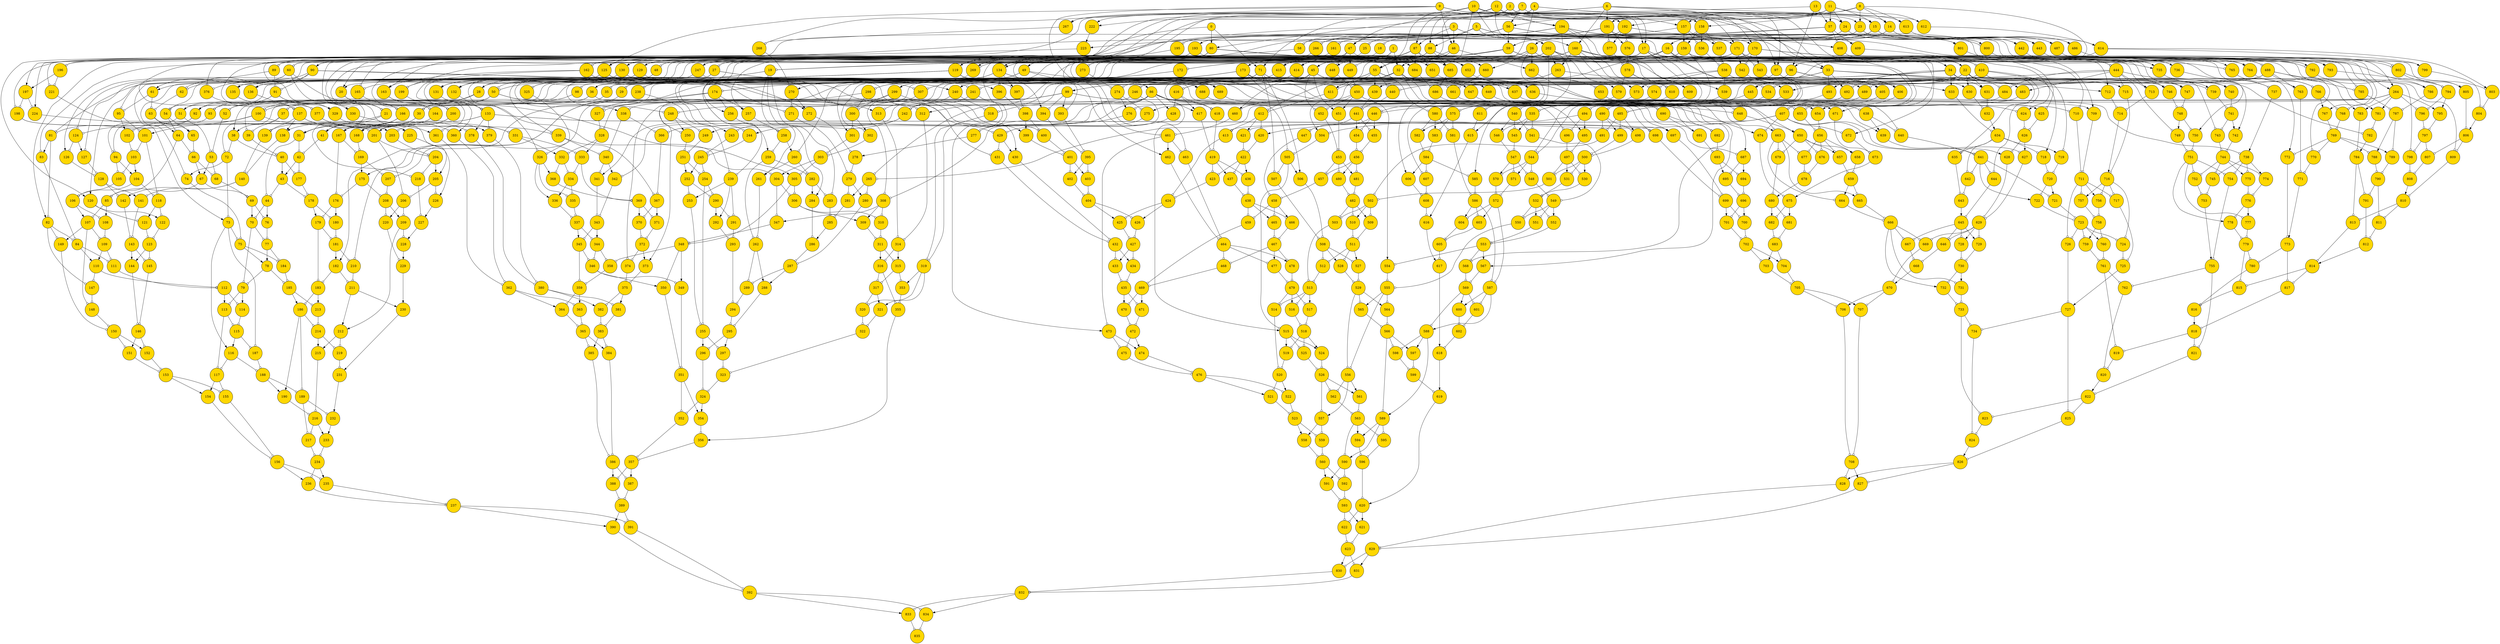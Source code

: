 digraph 0{
	0,1,2,3,4,5,6,7,8,9,10,11,12,13,14,15,16,17,18,19,20,21,22,23,24,25,26,27,28,29,30,31,32,33,34,35,36,37,38,39,40,41,42,43,44,45,46,47,48,49,50,51,52,53,54,55,56,57,58,59,60,61,62,63,64,65,66,67,68,69,70,71,72,73,74,75,76,77,78,79,80,81,82,83,84,85,86,87,88,89,90,91,92,93,94,95,96,97,98,99,100,101,102,103,104,105,106,107,108,109,110,111,112,113,114,115,116,117,118,119,120,121,122,123,124,125,126,127,128,129,130,131,132,133,134,135,136,137,138,139,140,141,142,143,144,145,146,147,148,149,150,151,152,153,154,155,156,157,158,159,160,161,162,163,164,165,166,167,168,169,170,171,172,173,174,175,176,177,178,179,180,181,182,183,184,185,186,187,188,189,190,191,192,193,194,195,196,197,198,199,200,201,202,203,204,205,206,207,208,209,210,211,212,213,214,215,216,217,218,219,220,221,222,223,224,225,226,227,228,229,230,231,232,233,234,235,236,237,238,239,240,241,242,243,244,245,246,247,248,249,250,251,252,253,254,255,256,257,258,259,260,261,262,263,264,265,266,267,268,269,270,271,272,273,274,275,276,277,278,279,280,281,282,283,284,285,286,287,288,289,290,291,292,293,294,295,296,297,298,299,300,301,302,303,304,305,306,307,308,309,310,311,312,313,314,315,316,317,318,319,320,321,322,323,324,325,326,327,328,329,330,331,332,333,334,335,336,337,338,339,340,341,342,343,344,345,346,347,348,349,350,351,352,353,354,355,356,357,358,359,360,361,362,363,364,365,366,367,368,369,370,371,372,373,374,375,376,377,378,379,380,381,382,383,384,385,386,387,388,389,390,391,392,393,394,395,396,397,398,399,400,401,402,403,404,405,406,407,408,409,410,411,412,413,414,415,416,417,418,419,420,421,422,423,424,425,426,427,428,429,430,431,432,433,434,435,436,437,438,439,440,441,442,443,444,445,446,447,448,449,450,451,452,453,454,455,456,457,458,459,460,461,462,463,464,465,466,467,468,469,470,471,472,473,474,475,476,477,478,479,480,481,482,483,484,485,486,487,488,489,490,491,492,493,494,495,496,497,498,499,500,501,502,503,504,505,506,507,508,509,510,511,512,513,514,515,516,517,518,519,520,521,522,523,524,525,526,527,528,529,530,531,532,533,534,535,536,537,538,539,540,541,542,543,544,545,546,547,548,549,550,551,552,553,554,555,556,557,558,559,560,561,562,563,564,565,566,567,568,569,570,571,572,573,574,575,576,577,578,579,580,581,582,583,584,585,586,587,588,589,590,591,592,593,594,595,596,597,598,599,600,601,602,603,604,605,606,607,608,609,610,611,612,613,614,615,616,617,618,619,620,621,622,623,624,625,626,627,628,629,630,631,632,633,634,635,636,637,638,639,640,641,642,643,644,645,646,647,648,649,650,651,652,653,654,655,656,657,658,659,660,661,662,663,664,665,666,667,668,669,670,671,672,673,674,675,676,677,678,679,680,681,682,683,684,685,686,687,688,689,690,691,692,693,694,695,696,697,698,699,700,701,702,703,704,705,706,707,708,709,710,711,712,713,714,715,716,717,718,719,720,721,722,723,724,725,726,727,728,729,730,731,732,733,734,735,736,737,738,739,740,741,742,743,744,745,746,747,748,749,750,751,752,753,754,755,756,757,758,759,760,761,762,763,764,765,766,767,768,769,770,771,772,773,774,775,776,777,778,779,780,781,782,783,784,785,786,787,788,789,790,791,792,793,794,795,796,797,798,799,800,801,802,803,804,805,806,807,808,809,810,811,812,813,814,815,816,817,818,819,820,821,822,823,824,825,826,827,828,829,830,831,832,833,834,835[shape=circle,style=filled,fillcolor=gold,height="0.3"];
8->14[];
2->14[];
11->15[];
4->15[];
15->16[];
14->16[];
12->17[];
9->17[];
15->18[arrowhead=odot];
14->18[arrowhead=odot];
18->19[arrowhead=odot];
16->19[arrowhead=odot];
19->20[];
17->20[];
20->21[arrowhead=odot];
16->21[arrowhead=odot];
12->22[];
2->22[];
8->23[];
4->23[];
11->24[];
7->24[];
24->25[arrowhead=odot];
23->25[arrowhead=odot];
24->26[];
23->26[];
26->27[arrowhead=odot];
25->27[arrowhead=odot];
27->28[];
22->28[];
27->29[arrowhead=odot];
22->29[arrowhead=odot];
29->30[arrowhead=odot];
28->30[arrowhead=odot];
30->31[];
21->31[arrowhead=odot];
10->32[];
1->32[];
6->33[];
3->33[];
9->34[];
5->34[];
34->35[arrowhead=odot];
33->35[arrowhead=odot];
34->36[];
33->36[];
36->37[arrowhead=odot];
35->37[arrowhead=odot];
37->38[];
32->38[];
37->39[arrowhead=odot];
32->39[arrowhead=odot];
39->40[arrowhead=odot];
38->40[arrowhead=odot];
30->41[arrowhead=odot];
21->41[];
41->42[arrowhead=odot];
31->42[arrowhead=odot];
42->43[];
40->43[];
43->44[arrowhead=odot];
31->44[arrowhead=odot];
6->45[];
1->45[];
9->46[];
3->46[];
5->47[];
2->47[];
47->48[arrowhead=odot];
46->48[arrowhead=odot];
47->49[];
46->49[];
49->50[arrowhead=odot];
48->50[arrowhead=odot];
50->51[];
45->51[];
50->52[arrowhead=odot];
45->52[arrowhead=odot];
52->53[arrowhead=odot];
51->53[arrowhead=odot];
28->54[arrowhead=odot];
26->54[arrowhead=odot];
12->55[];
4->55[];
8->56[];
7->56[];
13->57[];
11->57[];
57->58[arrowhead=odot];
56->58[arrowhead=odot];
57->59[];
56->59[];
59->60[arrowhead=odot];
58->60[arrowhead=odot];
60->61[];
55->61[];
60->62[arrowhead=odot];
55->62[arrowhead=odot];
62->63[arrowhead=odot];
61->63[arrowhead=odot];
63->64[];
54->64[arrowhead=odot];
63->65[arrowhead=odot];
54->65[];
65->66[arrowhead=odot];
64->66[arrowhead=odot];
66->67[];
53->67[];
66->68[arrowhead=odot];
53->68[arrowhead=odot];
68->69[arrowhead=odot];
67->69[arrowhead=odot];
69->70[];
44->70[arrowhead=odot];
10->71[];
0->71[];
38->72[arrowhead=odot];
36->72[arrowhead=odot];
72->73[arrowhead=odot];
71->73[];
72->74[];
71->74[arrowhead=odot];
74->75[arrowhead=odot];
73->75[arrowhead=odot];
69->76[arrowhead=odot];
44->76[];
76->77[arrowhead=odot];
70->77[arrowhead=odot];
77->78[];
75->78[];
78->79[arrowhead=odot];
70->79[arrowhead=odot];
6->80[];
0->80[];
51->81[arrowhead=odot];
49->81[arrowhead=odot];
81->82[arrowhead=odot];
80->82[];
81->83[];
80->83[arrowhead=odot];
83->84[arrowhead=odot];
82->84[arrowhead=odot];
67->85[arrowhead=odot];
64->85[arrowhead=odot];
9->86[];
1->86[];
3->87[];
2->87[];
5->88[];
4->88[];
88->89[arrowhead=odot];
87->89[arrowhead=odot];
88->90[];
87->90[];
90->91[arrowhead=odot];
89->91[arrowhead=odot];
91->92[];
86->92[];
91->93[arrowhead=odot];
86->93[arrowhead=odot];
93->94[arrowhead=odot];
92->94[arrowhead=odot];
61->95[arrowhead=odot];
59->95[arrowhead=odot];
13->96[];
8->96[];
12->97[];
7->97[];
97->98[arrowhead=odot];
96->98[arrowhead=odot];
97->99[];
96->99[];
99->100[arrowhead=odot];
98->100[arrowhead=odot];
100->101[];
95->101[arrowhead=odot];
100->102[arrowhead=odot];
95->102[];
102->103[arrowhead=odot];
101->103[arrowhead=odot];
103->104[];
94->104[];
103->105[arrowhead=odot];
94->105[arrowhead=odot];
105->106[arrowhead=odot];
104->106[arrowhead=odot];
106->107[];
85->107[arrowhead=odot];
106->108[arrowhead=odot];
85->108[];
108->109[arrowhead=odot];
107->109[arrowhead=odot];
109->110[];
84->110[];
109->111[arrowhead=odot];
84->111[arrowhead=odot];
111->112[arrowhead=odot];
110->112[arrowhead=odot];
112->113[];
79->113[arrowhead=odot];
112->114[arrowhead=odot];
79->114[];
114->115[arrowhead=odot];
113->115[arrowhead=odot];
115->116[];
73->116[];
116->117[arrowhead=odot];
113->117[arrowhead=odot];
104->118[arrowhead=odot];
101->118[arrowhead=odot];
13->119[];
12->119[];
119->120[];
56->120[];
120->121[arrowhead=odot];
118->121[];
120->122[];
118->122[arrowhead=odot];
122->123[arrowhead=odot];
121->123[arrowhead=odot];
92->124[arrowhead=odot];
90->124[arrowhead=odot];
9->125[];
0->125[];
125->126[];
124->126[arrowhead=odot];
125->127[arrowhead=odot];
124->127[];
127->128[arrowhead=odot];
126->128[arrowhead=odot];
4->129[];
3->129[];
2->130[];
1->130[];
130->131[arrowhead=odot];
129->131[];
130->132[];
129->132[arrowhead=odot];
132->133[arrowhead=odot];
131->133[arrowhead=odot];
7->134[];
5->134[];
134->135[];
119->135[arrowhead=odot];
134->136[arrowhead=odot];
119->136[];
136->137[arrowhead=odot];
135->137[arrowhead=odot];
137->138[];
133->138[];
137->139[arrowhead=odot];
133->139[arrowhead=odot];
139->140[arrowhead=odot];
138->140[arrowhead=odot];
140->141[arrowhead=odot];
128->141[];
140->142[];
128->142[arrowhead=odot];
142->143[arrowhead=odot];
141->143[arrowhead=odot];
143->144[];
123->144[];
143->145[arrowhead=odot];
123->145[arrowhead=odot];
145->146[arrowhead=odot];
144->146[arrowhead=odot];
110->147[arrowhead=odot];
82->147[arrowhead=odot];
147->148[arrowhead=odot];
107->148[arrowhead=odot];
107->149[];
82->149[arrowhead=odot];
149->150[arrowhead=odot];
148->150[arrowhead=odot];
150->151[arrowhead=odot];
146->151[];
150->152[];
146->152[arrowhead=odot];
152->153[arrowhead=odot];
151->153[arrowhead=odot];
153->154[];
117->154[];
153->155[arrowhead=odot];
117->155[arrowhead=odot];
155->156[arrowhead=odot];
154->156[arrowhead=odot];
11->157[];
2->157[];
9->158[];
8->158[];
158->159[];
157->159[];
12->160[];
6->160[];
158->161[arrowhead=odot];
157->161[arrowhead=odot];
161->162[arrowhead=odot];
159->162[arrowhead=odot];
162->163[];
160->163[];
163->164[arrowhead=odot];
159->164[arrowhead=odot];
19->165[arrowhead=odot];
17->165[arrowhead=odot];
165->166[arrowhead=odot];
20->166[arrowhead=odot];
166->167[];
164->167[arrowhead=odot];
166->168[arrowhead=odot];
164->168[];
168->169[arrowhead=odot];
167->169[arrowhead=odot];
6->170[];
5->170[];
10->171[];
3->171[];
171->172[arrowhead=odot];
170->172[arrowhead=odot];
171->173[];
170->173[];
173->174[arrowhead=odot];
172->174[arrowhead=odot];
174->175[];
169->175[];
175->176[arrowhead=odot];
167->176[arrowhead=odot];
42->177[arrowhead=odot];
40->177[arrowhead=odot];
177->178[arrowhead=odot];
43->178[arrowhead=odot];
178->179[];
176->179[arrowhead=odot];
178->180[arrowhead=odot];
176->180[];
180->181[arrowhead=odot];
179->181[arrowhead=odot];
181->182[];
173->182[];
182->183[arrowhead=odot];
179->183[arrowhead=odot];
77->184[arrowhead=odot];
75->184[arrowhead=odot];
184->185[arrowhead=odot];
78->185[arrowhead=odot];
185->186[];
183->186[arrowhead=odot];
115->187[arrowhead=odot];
73->187[arrowhead=odot];
187->188[arrowhead=odot];
116->188[arrowhead=odot];
188->189[arrowhead=odot];
186->189[arrowhead=odot];
188->190[];
186->190[];
8->191[];
6->191[];
11->192[];
9->192[];
192->193[];
191->193[];
12->194[];
10->194[];
192->195[arrowhead=odot];
191->195[arrowhead=odot];
195->196[arrowhead=odot];
193->196[arrowhead=odot];
196->197[];
194->197[];
197->198[arrowhead=odot];
193->198[arrowhead=odot];
162->199[arrowhead=odot];
160->199[arrowhead=odot];
199->200[arrowhead=odot];
163->200[arrowhead=odot];
200->201[];
198->201[arrowhead=odot];
10->202[];
5->202[];
200->203[arrowhead=odot];
198->203[];
203->204[arrowhead=odot];
201->204[arrowhead=odot];
204->205[];
202->205[];
205->206[arrowhead=odot];
201->206[arrowhead=odot];
174->207[arrowhead=odot];
169->207[arrowhead=odot];
207->208[arrowhead=odot];
175->208[arrowhead=odot];
208->209[];
206->209[arrowhead=odot];
181->210[arrowhead=odot];
173->210[arrowhead=odot];
210->211[arrowhead=odot];
182->211[arrowhead=odot];
211->212[];
209->212[];
185->213[arrowhead=odot];
183->213[];
213->214[arrowhead=odot];
186->214[arrowhead=odot];
214->215[];
212->215[];
215->216[arrowhead=odot];
190->216[arrowhead=odot];
216->217[arrowhead=odot];
189->217[arrowhead=odot];
204->218[arrowhead=odot];
202->218[arrowhead=odot];
214->219[arrowhead=odot];
212->219[arrowhead=odot];
208->220[arrowhead=odot];
206->220[];
196->221[arrowhead=odot];
194->221[arrowhead=odot];
11->222[];
10->222[];
222->223[];
191->223[];
223->224[];
197->224[arrowhead=odot];
224->225[];
221->225[arrowhead=odot];
225->226[];
205->226[arrowhead=odot];
226->227[];
218->227[arrowhead=odot];
227->228[];
209->228[arrowhead=odot];
228->229[];
220->229[arrowhead=odot];
229->230[];
211->230[];
230->231[];
219->231[arrowhead=odot];
231->232[];
189->232[arrowhead=odot];
232->233[];
216->233[];
233->234[arrowhead=odot];
217->234[arrowhead=odot];
234->235[];
156->235[arrowhead=odot];
234->236[arrowhead=odot];
156->236[];
236->237[arrowhead=odot];
235->237[arrowhead=odot];
173->238[arrowhead=odot];
17->238[arrowhead=odot];
238->239[arrowhead=odot];
172->239[arrowhead=odot];
33->240[];
27->240[];
33->241[arrowhead=odot];
27->241[arrowhead=odot];
241->242[arrowhead=odot];
240->242[arrowhead=odot];
242->243[arrowhead=odot];
16->243[];
242->244[];
16->244[arrowhead=odot];
244->245[arrowhead=odot];
243->245[arrowhead=odot];
34->246[arrowhead=odot];
22->246[arrowhead=odot];
47->247[];
17->247[];
247->248[arrowhead=odot];
246->248[arrowhead=odot];
248->249[arrowhead=odot];
32->249[];
248->250[];
32->250[arrowhead=odot];
250->251[arrowhead=odot];
249->251[arrowhead=odot];
251->252[];
245->252[];
252->253[arrowhead=odot];
239->253[];
251->254[arrowhead=odot];
245->254[arrowhead=odot];
254->255[arrowhead=odot];
253->255[arrowhead=odot];
174->256[arrowhead=odot];
17->256[];
174->257[];
17->257[arrowhead=odot];
257->258[arrowhead=odot];
256->258[arrowhead=odot];
258->259[arrowhead=odot];
159->259[];
258->260[];
159->260[arrowhead=odot];
260->261[arrowhead=odot];
19->261[];
261->262[arrowhead=odot];
259->262[arrowhead=odot];
202->263[];
160->263[];
194->264[];
191->264[];
264->265[arrowhead=odot];
263->265[arrowhead=odot];
194->266[arrowhead=odot];
191->266[arrowhead=odot];
12->267[arrowhead=odot];
10->267[];
267->268[arrowhead=odot];
9->268[arrowhead=odot];
266->269[arrowhead=odot];
11->269[];
269->270[];
268->270[arrowhead=odot];
270->271[arrowhead=odot];
162->271[arrowhead=odot];
270->272[];
162->272[];
202->273[arrowhead=odot];
160->273[arrowhead=odot];
273->274[arrowhead=odot];
263->274[arrowhead=odot];
274->275[arrowhead=odot];
264->275[];
274->276[];
264->276[arrowhead=odot];
276->277[arrowhead=odot];
275->277[arrowhead=odot];
277->278[];
272->278[arrowhead=odot];
278->279[arrowhead=odot];
271->279[arrowhead=odot];
279->280[];
265->280[arrowhead=odot];
279->281[arrowhead=odot];
265->281[];
260->282[arrowhead=odot];
259->282[arrowhead=odot];
282->283[arrowhead=odot];
19->283[arrowhead=odot];
282->284[];
19->284[];
283->285[arrowhead=odot];
281->285[arrowhead=odot];
285->286[];
284->286[arrowhead=odot];
286->287[arrowhead=odot];
280->287[arrowhead=odot];
287->288[];
262->288[];
287->289[arrowhead=odot];
262->289[arrowhead=odot];
254->290[arrowhead=odot];
252->290[arrowhead=odot];
290->291[arrowhead=odot];
239->291[arrowhead=odot];
290->292[];
239->292[];
292->293[arrowhead=odot];
291->293[arrowhead=odot];
293->294[arrowhead=odot];
289->294[arrowhead=odot];
294->295[arrowhead=odot];
288->295[arrowhead=odot];
295->296[arrowhead=odot];
255->296[];
295->297[];
255->297[arrowhead=odot];
55->298[arrowhead=odot];
45->298[arrowhead=odot];
55->299[];
45->299[];
299->300[arrowhead=odot];
298->300[arrowhead=odot];
300->301[arrowhead=odot];
71->301[];
300->302[];
71->302[arrowhead=odot];
302->303[arrowhead=odot];
301->303[arrowhead=odot];
303->304[];
60->304[arrowhead=odot];
303->305[arrowhead=odot];
60->305[];
305->306[arrowhead=odot];
304->306[arrowhead=odot];
247->307[arrowhead=odot];
32->307[arrowhead=odot];
307->308[arrowhead=odot];
246->308[arrowhead=odot];
308->309[];
306->309[];
308->310[arrowhead=odot];
306->310[arrowhead=odot];
310->311[arrowhead=odot];
309->311[arrowhead=odot];
50->312[arrowhead=odot];
26->312[];
50->313[];
26->313[arrowhead=odot];
313->314[arrowhead=odot];
312->314[arrowhead=odot];
314->315[];
311->315[arrowhead=odot];
314->316[arrowhead=odot];
311->316[];
316->317[arrowhead=odot];
315->317[arrowhead=odot];
240->318[arrowhead=odot];
16->318[arrowhead=odot];
318->319[arrowhead=odot];
241->319[arrowhead=odot];
319->320[arrowhead=odot];
317->320[arrowhead=odot];
319->321[];
317->321[];
321->322[arrowhead=odot];
320->322[arrowhead=odot];
322->323[arrowhead=odot];
297->323[arrowhead=odot];
323->324[arrowhead=odot];
296->324[arrowhead=odot];
49->325[arrowhead=odot];
26->325[arrowhead=odot];
325->326[arrowhead=odot];
48->326[arrowhead=odot];
299->327[arrowhead=odot];
71->327[arrowhead=odot];
327->328[arrowhead=odot];
298->328[arrowhead=odot];
91->329[arrowhead=odot];
80->329[];
91->330[];
80->330[arrowhead=odot];
330->331[arrowhead=odot];
329->331[arrowhead=odot];
331->332[];
328->332[arrowhead=odot];
331->333[arrowhead=odot];
328->333[];
333->334[arrowhead=odot];
332->334[arrowhead=odot];
334->335[arrowhead=odot];
326->335[arrowhead=odot];
334->336[];
326->336[];
336->337[arrowhead=odot];
335->337[arrowhead=odot];
99->338[arrowhead=odot];
59->338[];
100->339[arrowhead=odot];
59->339[arrowhead=odot];
339->340[arrowhead=odot];
338->340[arrowhead=odot];
340->341[arrowhead=odot];
86->341[];
340->342[];
86->342[arrowhead=odot];
342->343[arrowhead=odot];
341->343[arrowhead=odot];
343->344[];
337->344[arrowhead=odot];
343->345[arrowhead=odot];
337->345[];
345->346[arrowhead=odot];
344->346[arrowhead=odot];
308->347[];
304->347[arrowhead=odot];
347->348[arrowhead=odot];
305->348[arrowhead=odot];
348->349[];
346->349[arrowhead=odot];
348->350[arrowhead=odot];
346->350[];
350->351[arrowhead=odot];
349->351[arrowhead=odot];
351->352[arrowhead=odot];
324->352[arrowhead=odot];
319->353[];
315->353[arrowhead=odot];
351->354[];
324->354[];
353->355[arrowhead=odot];
316->355[arrowhead=odot];
355->356[];
354->356[arrowhead=odot];
356->357[arrowhead=odot];
352->357[arrowhead=odot];
348->358[arrowhead=odot];
344->358[arrowhead=odot];
358->359[arrowhead=odot];
345->359[arrowhead=odot];
137->360[arrowhead=odot];
125->360[];
137->361[];
125->361[arrowhead=odot];
361->362[arrowhead=odot];
360->362[arrowhead=odot];
362->363[arrowhead=odot];
359->363[];
362->364[];
359->364[arrowhead=odot];
364->365[arrowhead=odot];
363->365[arrowhead=odot];
338->366[arrowhead=odot];
86->366[arrowhead=odot];
366->367[arrowhead=odot];
339->367[arrowhead=odot];
332->368[arrowhead=odot];
326->368[];
368->369[arrowhead=odot];
333->369[arrowhead=odot];
369->370[];
367->370[arrowhead=odot];
369->371[arrowhead=odot];
367->371[];
371->372[arrowhead=odot];
370->372[arrowhead=odot];
372->373[];
99->373[];
372->374[arrowhead=odot];
99->374[arrowhead=odot];
374->375[arrowhead=odot];
373->375[arrowhead=odot];
90->376[arrowhead=odot];
80->376[arrowhead=odot];
376->377[arrowhead=odot];
89->377[arrowhead=odot];
377->378[arrowhead=odot];
133->378[];
377->379[];
133->379[arrowhead=odot];
379->380[arrowhead=odot];
378->380[arrowhead=odot];
380->381[arrowhead=odot];
375->381[];
380->382[];
375->382[arrowhead=odot];
382->383[arrowhead=odot];
381->383[arrowhead=odot];
383->384[arrowhead=odot];
365->384[];
383->385[];
365->385[arrowhead=odot];
385->386[arrowhead=odot];
384->386[arrowhead=odot];
386->387[arrowhead=odot];
357->387[];
386->388[];
357->388[arrowhead=odot];
388->389[arrowhead=odot];
387->389[arrowhead=odot];
389->390[];
237->390[];
389->391[arrowhead=odot];
237->391[arrowhead=odot];
391->392[arrowhead=odot];
390->392[arrowhead=odot];
119->393[arrowhead=odot];
99->393[];
119->394[];
99->394[arrowhead=odot];
394->395[arrowhead=odot];
393->395[arrowhead=odot];
134->396[arrowhead=odot];
129->396[];
134->397[];
129->397[arrowhead=odot];
397->398[arrowhead=odot];
396->398[arrowhead=odot];
398->399[];
130->399[];
398->400[arrowhead=odot];
130->400[arrowhead=odot];
400->401[arrowhead=odot];
399->401[arrowhead=odot];
401->402[arrowhead=odot];
395->402[];
401->403[];
395->403[arrowhead=odot];
403->404[arrowhead=odot];
402->404[arrowhead=odot];
97->405[];
96->405[arrowhead=odot];
97->406[arrowhead=odot];
96->406[];
406->407[arrowhead=odot];
405->407[arrowhead=odot];
57->408[arrowhead=odot];
56->408[];
57->409[];
56->409[arrowhead=odot];
409->410[arrowhead=odot];
408->410[arrowhead=odot];
410->411[arrowhead=odot];
55->411[];
411->412[arrowhead=odot];
59->412[arrowhead=odot];
412->413[arrowhead=odot];
407->413[arrowhead=odot];
88->414[arrowhead=odot];
87->414[];
88->415[];
87->415[arrowhead=odot];
415->416[arrowhead=odot];
414->416[arrowhead=odot];
416->417[];
86->417[];
416->418[arrowhead=odot];
86->418[arrowhead=odot];
418->419[arrowhead=odot];
417->419[arrowhead=odot];
412->420[arrowhead=odot];
407->420[];
412->421[];
407->421[arrowhead=odot];
421->422[arrowhead=odot];
420->422[arrowhead=odot];
422->423[arrowhead=odot];
419->423[arrowhead=odot];
423->424[arrowhead=odot];
413->424[arrowhead=odot];
424->425[arrowhead=odot];
404->425[];
424->426[];
404->426[arrowhead=odot];
426->427[arrowhead=odot];
425->427[arrowhead=odot];
416->428[arrowhead=odot];
86->428[];
428->429[arrowhead=odot];
90->429[arrowhead=odot];
429->430[];
125->430[];
429->431[arrowhead=odot];
125->431[arrowhead=odot];
431->432[arrowhead=odot];
430->432[arrowhead=odot];
432->433[arrowhead=odot];
427->433[];
432->434[];
427->434[arrowhead=odot];
434->435[arrowhead=odot];
433->435[arrowhead=odot];
422->436[];
419->436[arrowhead=odot];
422->437[arrowhead=odot];
419->437[];
437->438[arrowhead=odot];
436->438[arrowhead=odot];
410->439[];
55->439[];
410->440[arrowhead=odot];
55->440[arrowhead=odot];
440->441[arrowhead=odot];
439->441[arrowhead=odot];
24->442[arrowhead=odot];
23->442[];
24->443[];
23->443[arrowhead=odot];
443->444[arrowhead=odot];
442->444[arrowhead=odot];
444->445[arrowhead=odot];
22->445[];
445->446[arrowhead=odot];
26->446[arrowhead=odot];
446->447[arrowhead=odot];
441->447[arrowhead=odot];
47->448[arrowhead=odot];
46->448[];
47->449[];
46->449[arrowhead=odot];
449->450[arrowhead=odot];
448->450[arrowhead=odot];
450->451[];
45->451[];
450->452[arrowhead=odot];
45->452[arrowhead=odot];
452->453[arrowhead=odot];
451->453[arrowhead=odot];
446->454[arrowhead=odot];
441->454[];
446->455[];
441->455[arrowhead=odot];
455->456[arrowhead=odot];
454->456[arrowhead=odot];
456->457[arrowhead=odot];
453->457[arrowhead=odot];
457->458[arrowhead=odot];
447->458[arrowhead=odot];
458->459[arrowhead=odot];
438->459[arrowhead=odot];
450->460[arrowhead=odot];
45->460[];
460->461[arrowhead=odot];
49->461[arrowhead=odot];
461->462[];
80->462[];
461->463[arrowhead=odot];
80->463[arrowhead=odot];
463->464[arrowhead=odot];
462->464[arrowhead=odot];
458->465[arrowhead=odot];
438->465[];
458->466[];
438->466[arrowhead=odot];
466->467[arrowhead=odot];
465->467[arrowhead=odot];
467->468[arrowhead=odot];
464->468[arrowhead=odot];
468->469[arrowhead=odot];
459->469[arrowhead=odot];
469->470[arrowhead=odot];
435->470[];
469->471[];
435->471[arrowhead=odot];
471->472[arrowhead=odot];
470->472[arrowhead=odot];
461->473[arrowhead=odot];
80->473[];
473->474[];
472->474[];
473->475[arrowhead=odot];
472->475[arrowhead=odot];
475->476[arrowhead=odot];
474->476[arrowhead=odot];
467->477[];
464->477[arrowhead=odot];
467->478[arrowhead=odot];
464->478[];
478->479[arrowhead=odot];
477->479[arrowhead=odot];
456->480[];
453->480[arrowhead=odot];
456->481[arrowhead=odot];
453->481[];
481->482[arrowhead=odot];
480->482[arrowhead=odot];
444->483[];
22->483[];
444->484[arrowhead=odot];
22->484[arrowhead=odot];
484->485[arrowhead=odot];
483->485[arrowhead=odot];
15->486[arrowhead=odot];
14->486[];
15->487[];
14->487[arrowhead=odot];
487->488[arrowhead=odot];
486->488[arrowhead=odot];
488->489[arrowhead=odot];
17->489[];
489->490[arrowhead=odot];
16->490[arrowhead=odot];
490->491[arrowhead=odot];
485->491[arrowhead=odot];
34->492[arrowhead=odot];
33->492[];
34->493[];
33->493[arrowhead=odot];
493->494[arrowhead=odot];
492->494[arrowhead=odot];
494->495[];
32->495[];
494->496[arrowhead=odot];
32->496[arrowhead=odot];
496->497[arrowhead=odot];
495->497[arrowhead=odot];
490->498[arrowhead=odot];
485->498[];
490->499[];
485->499[arrowhead=odot];
499->500[arrowhead=odot];
498->500[arrowhead=odot];
500->501[arrowhead=odot];
497->501[arrowhead=odot];
501->502[arrowhead=odot];
491->502[arrowhead=odot];
502->503[arrowhead=odot];
482->503[arrowhead=odot];
494->504[arrowhead=odot];
32->504[];
504->505[arrowhead=odot];
36->505[arrowhead=odot];
505->506[];
71->506[];
505->507[arrowhead=odot];
71->507[arrowhead=odot];
507->508[arrowhead=odot];
506->508[arrowhead=odot];
502->509[arrowhead=odot];
482->509[];
502->510[];
482->510[arrowhead=odot];
510->511[arrowhead=odot];
509->511[arrowhead=odot];
511->512[arrowhead=odot];
508->512[arrowhead=odot];
512->513[arrowhead=odot];
503->513[arrowhead=odot];
513->514[arrowhead=odot];
479->514[arrowhead=odot];
505->515[arrowhead=odot];
71->515[];
513->516[arrowhead=odot];
479->516[];
513->517[];
479->517[arrowhead=odot];
517->518[arrowhead=odot];
516->518[arrowhead=odot];
518->519[arrowhead=odot];
515->519[];
519->520[arrowhead=odot];
514->520[arrowhead=odot];
520->521[arrowhead=odot];
476->521[];
520->522[];
476->522[arrowhead=odot];
522->523[arrowhead=odot];
521->523[arrowhead=odot];
518->524[];
515->524[];
518->525[arrowhead=odot];
515->525[arrowhead=odot];
525->526[arrowhead=odot];
524->526[arrowhead=odot];
511->527[];
508->527[arrowhead=odot];
511->528[arrowhead=odot];
508->528[];
528->529[arrowhead=odot];
527->529[arrowhead=odot];
500->530[];
497->530[arrowhead=odot];
500->531[arrowhead=odot];
497->531[];
531->532[arrowhead=odot];
530->532[arrowhead=odot];
488->533[];
17->533[];
488->534[arrowhead=odot];
17->534[arrowhead=odot];
534->535[arrowhead=odot];
533->535[arrowhead=odot];
158->536[];
157->536[arrowhead=odot];
158->537[arrowhead=odot];
157->537[];
537->538[arrowhead=odot];
536->538[arrowhead=odot];
538->539[arrowhead=odot];
160->539[];
539->540[arrowhead=odot];
159->540[arrowhead=odot];
540->541[arrowhead=odot];
535->541[arrowhead=odot];
171->542[];
170->542[arrowhead=odot];
171->543[arrowhead=odot];
170->543[];
543->544[arrowhead=odot];
542->544[arrowhead=odot];
540->545[arrowhead=odot];
535->545[];
540->546[];
535->546[arrowhead=odot];
546->547[arrowhead=odot];
545->547[arrowhead=odot];
547->548[arrowhead=odot];
544->548[arrowhead=odot];
548->549[arrowhead=odot];
541->549[arrowhead=odot];
549->550[arrowhead=odot];
532->550[arrowhead=odot];
549->551[arrowhead=odot];
532->551[];
549->552[];
532->552[arrowhead=odot];
552->553[arrowhead=odot];
551->553[arrowhead=odot];
553->554[arrowhead=odot];
173->554[];
554->555[arrowhead=odot];
550->555[arrowhead=odot];
555->556[arrowhead=odot];
529->556[arrowhead=odot];
556->557[];
526->557[arrowhead=odot];
557->558[];
523->558[];
557->559[arrowhead=odot];
523->559[arrowhead=odot];
559->560[arrowhead=odot];
558->560[arrowhead=odot];
556->561[];
526->561[];
556->562[arrowhead=odot];
526->562[arrowhead=odot];
562->563[arrowhead=odot];
561->563[arrowhead=odot];
555->564[arrowhead=odot];
529->564[];
555->565[];
529->565[arrowhead=odot];
565->566[arrowhead=odot];
564->566[arrowhead=odot];
553->567[];
173->567[];
553->568[arrowhead=odot];
173->568[arrowhead=odot];
568->569[arrowhead=odot];
567->569[arrowhead=odot];
547->570[];
544->570[arrowhead=odot];
547->571[arrowhead=odot];
544->571[];
571->572[arrowhead=odot];
570->572[arrowhead=odot];
538->573[];
160->573[];
538->574[arrowhead=odot];
160->574[arrowhead=odot];
574->575[arrowhead=odot];
573->575[arrowhead=odot];
192->576[arrowhead=odot];
191->576[];
192->577[];
191->577[arrowhead=odot];
577->578[arrowhead=odot];
576->578[arrowhead=odot];
578->579[arrowhead=odot];
194->579[];
579->580[arrowhead=odot];
193->580[arrowhead=odot];
580->581[arrowhead=odot];
575->581[arrowhead=odot];
580->582[arrowhead=odot];
575->582[];
580->583[];
575->583[arrowhead=odot];
583->584[arrowhead=odot];
582->584[arrowhead=odot];
584->585[arrowhead=odot];
202->585[];
585->586[arrowhead=odot];
581->586[arrowhead=odot];
586->587[arrowhead=odot];
572->587[arrowhead=odot];
587->588[];
569->588[arrowhead=odot];
588->589[];
566->589[arrowhead=odot];
589->590[];
563->590[arrowhead=odot];
590->591[];
560->591[];
590->592[arrowhead=odot];
560->592[arrowhead=odot];
592->593[arrowhead=odot];
591->593[arrowhead=odot];
589->594[];
563->594[];
589->595[arrowhead=odot];
563->595[arrowhead=odot];
595->596[arrowhead=odot];
594->596[arrowhead=odot];
588->597[];
566->597[];
588->598[arrowhead=odot];
566->598[arrowhead=odot];
598->599[arrowhead=odot];
597->599[arrowhead=odot];
587->600[];
569->600[];
587->601[arrowhead=odot];
569->601[arrowhead=odot];
601->602[arrowhead=odot];
600->602[arrowhead=odot];
586->603[arrowhead=odot];
572->603[];
586->604[];
572->604[arrowhead=odot];
604->605[arrowhead=odot];
603->605[arrowhead=odot];
584->606[];
202->606[];
584->607[arrowhead=odot];
202->607[arrowhead=odot];
607->608[arrowhead=odot];
606->608[arrowhead=odot];
578->609[];
194->609[];
578->610[arrowhead=odot];
194->610[arrowhead=odot];
610->611[arrowhead=odot];
609->611[arrowhead=odot];
11->612[];
6->612[];
10->613[];
8->613[];
613->614[];
612->614[];
614->615[];
611->615[arrowhead=odot];
615->616[];
608->616[arrowhead=odot];
616->617[];
605->617[arrowhead=odot];
617->618[];
602->618[arrowhead=odot];
618->619[];
599->619[arrowhead=odot];
619->620[];
596->620[arrowhead=odot];
620->621[];
593->621[];
620->622[arrowhead=odot];
593->622[arrowhead=odot];
622->623[arrowhead=odot];
621->623[arrowhead=odot];
86->624[arrowhead=odot];
59->624[];
86->625[];
59->625[arrowhead=odot];
625->626[arrowhead=odot];
624->626[arrowhead=odot];
626->627[];
407->627[arrowhead=odot];
626->628[arrowhead=odot];
407->628[];
628->629[arrowhead=odot];
627->629[arrowhead=odot];
32->630[];
22->630[];
34->631[];
22->631[];
631->632[arrowhead=odot];
630->632[arrowhead=odot];
34->633[];
32->633[];
633->634[arrowhead=odot];
632->634[];
634->635[arrowhead=odot];
410->635[arrowhead=odot];
71->636[arrowhead=odot];
55->636[];
71->637[];
55->637[arrowhead=odot];
637->638[arrowhead=odot];
636->638[arrowhead=odot];
638->639[];
45->639[];
638->640[arrowhead=odot];
45->640[arrowhead=odot];
640->641[arrowhead=odot];
639->641[arrowhead=odot];
641->642[arrowhead=odot];
634->642[arrowhead=odot];
642->643[arrowhead=odot];
635->643[arrowhead=odot];
641->644[arrowhead=odot];
410->644[arrowhead=odot];
644->645[arrowhead=odot];
643->645[];
645->646[arrowhead=odot];
629->646[arrowhead=odot];
71->647[];
55->647[];
647->648[arrowhead=odot];
299->648[arrowhead=odot];
71->649[];
45->649[];
649->650[arrowhead=odot];
648->650[];
87->651[arrowhead=odot];
80->651[];
87->652[];
80->652[arrowhead=odot];
652->653[arrowhead=odot];
651->653[arrowhead=odot];
653->654[];
88->654[];
653->655[arrowhead=odot];
88->655[arrowhead=odot];
655->656[arrowhead=odot];
654->656[arrowhead=odot];
656->657[arrowhead=odot];
650->657[];
656->658[];
650->658[arrowhead=odot];
658->659[arrowhead=odot];
657->659[arrowhead=odot];
47->660[];
26->660[];
660->661[arrowhead=odot];
49->661[arrowhead=odot];
46->662[];
26->662[];
662->663[arrowhead=odot];
661->663[];
663->664[arrowhead=odot];
659->664[];
663->665[];
659->665[arrowhead=odot];
665->666[arrowhead=odot];
664->666[arrowhead=odot];
666->667[arrowhead=odot];
645->667[arrowhead=odot];
667->668[arrowhead=odot];
646->668[arrowhead=odot];
666->669[arrowhead=odot];
629->669[arrowhead=odot];
669->670[arrowhead=odot];
668->670[];
86->671[];
59->671[];
407->672[arrowhead=odot];
59->672[];
672->673[arrowhead=odot];
671->673[arrowhead=odot];
407->674[arrowhead=odot];
86->674[];
674->675[arrowhead=odot];
673->675[];
656->676[arrowhead=odot];
650->676[arrowhead=odot];
663->677[arrowhead=odot];
656->677[arrowhead=odot];
677->678[arrowhead=odot];
676->678[arrowhead=odot];
663->679[arrowhead=odot];
650->679[arrowhead=odot];
679->680[arrowhead=odot];
678->680[];
680->681[arrowhead=odot];
675->681[];
680->682[];
675->682[arrowhead=odot];
682->683[arrowhead=odot];
681->683[arrowhead=odot];
87->684[];
80->684[];
88->685[];
80->685[];
685->686[arrowhead=odot];
684->686[arrowhead=odot];
686->687[];
90->687[arrowhead=odot];
125->688[arrowhead=odot];
119->688[];
125->689[];
119->689[arrowhead=odot];
689->690[arrowhead=odot];
688->690[arrowhead=odot];
690->691[];
134->691[];
690->692[arrowhead=odot];
134->692[arrowhead=odot];
692->693[arrowhead=odot];
691->693[arrowhead=odot];
693->694[arrowhead=odot];
687->694[];
693->695[];
687->695[arrowhead=odot];
695->696[arrowhead=odot];
694->696[arrowhead=odot];
133->697[];
99->697[];
133->698[arrowhead=odot];
99->698[arrowhead=odot];
698->699[arrowhead=odot];
697->699[arrowhead=odot];
699->700[arrowhead=odot];
696->700[];
699->701[];
696->701[arrowhead=odot];
701->702[arrowhead=odot];
700->702[arrowhead=odot];
702->703[arrowhead=odot];
683->703[];
702->704[];
683->704[arrowhead=odot];
704->705[arrowhead=odot];
703->705[arrowhead=odot];
705->706[arrowhead=odot];
670->706[];
705->707[];
670->707[arrowhead=odot];
707->708[arrowhead=odot];
706->708[arrowhead=odot];
450->709[];
26->709[];
450->710[arrowhead=odot];
26->710[arrowhead=odot];
710->711[arrowhead=odot];
709->711[arrowhead=odot];
33->712[];
16->712[];
444->713[arrowhead=odot];
16->713[];
713->714[arrowhead=odot];
712->714[arrowhead=odot];
444->715[arrowhead=odot];
33->715[];
715->716[arrowhead=odot];
714->716[];
716->717[arrowhead=odot];
711->717[arrowhead=odot];
634->718[arrowhead=odot];
410->718[];
634->719[];
410->719[arrowhead=odot];
719->720[arrowhead=odot];
718->720[arrowhead=odot];
720->721[];
641->721[arrowhead=odot];
720->722[arrowhead=odot];
641->722[];
722->723[arrowhead=odot];
721->723[arrowhead=odot];
723->724[arrowhead=odot];
716->724[arrowhead=odot];
724->725[arrowhead=odot];
717->725[arrowhead=odot];
723->726[arrowhead=odot];
711->726[arrowhead=odot];
726->727[arrowhead=odot];
725->727[];
645->728[arrowhead=odot];
629->728[];
645->729[];
629->729[arrowhead=odot];
729->730[arrowhead=odot];
728->730[arrowhead=odot];
730->731[];
666->731[arrowhead=odot];
730->732[arrowhead=odot];
666->732[];
732->733[arrowhead=odot];
731->733[arrowhead=odot];
733->734[arrowhead=odot];
727->734[arrowhead=odot];
171->735[];
17->735[];
170->736[];
17->736[];
736->737[arrowhead=odot];
735->737[arrowhead=odot];
737->738[];
173->738[arrowhead=odot];
32->739[arrowhead=odot];
22->739[];
32->740[];
22->740[arrowhead=odot];
740->741[arrowhead=odot];
739->741[arrowhead=odot];
741->742[];
34->742[];
741->743[arrowhead=odot];
34->743[arrowhead=odot];
743->744[arrowhead=odot];
742->744[arrowhead=odot];
744->745[arrowhead=odot];
738->745[arrowhead=odot];
33->746[arrowhead=odot];
16->746[];
33->747[];
16->747[arrowhead=odot];
747->748[arrowhead=odot];
746->748[arrowhead=odot];
748->749[];
444->749[arrowhead=odot];
748->750[arrowhead=odot];
444->750[];
750->751[arrowhead=odot];
749->751[arrowhead=odot];
751->752[arrowhead=odot];
744->752[arrowhead=odot];
752->753[arrowhead=odot];
745->753[arrowhead=odot];
751->754[arrowhead=odot];
738->754[arrowhead=odot];
754->755[arrowhead=odot];
753->755[];
716->756[arrowhead=odot];
711->756[];
716->757[];
711->757[arrowhead=odot];
757->758[arrowhead=odot];
756->758[arrowhead=odot];
758->759[];
723->759[arrowhead=odot];
758->760[arrowhead=odot];
723->760[];
760->761[arrowhead=odot];
759->761[arrowhead=odot];
761->762[arrowhead=odot];
755->762[arrowhead=odot];
488->763[arrowhead=odot];
159->763[];
171->764[arrowhead=odot];
17->764[];
171->765[];
17->765[arrowhead=odot];
765->766[arrowhead=odot];
764->766[arrowhead=odot];
766->767[];
170->767[];
766->768[arrowhead=odot];
170->768[arrowhead=odot];
768->769[arrowhead=odot];
767->769[arrowhead=odot];
769->770[arrowhead=odot];
488->770[arrowhead=odot];
770->771[arrowhead=odot];
763->771[arrowhead=odot];
769->772[arrowhead=odot];
159->772[];
772->773[arrowhead=odot];
771->773[];
744->774[arrowhead=odot];
738->774[];
744->775[];
738->775[arrowhead=odot];
775->776[arrowhead=odot];
774->776[arrowhead=odot];
776->777[];
751->777[arrowhead=odot];
776->778[arrowhead=odot];
751->778[];
778->779[arrowhead=odot];
777->779[arrowhead=odot];
779->780[arrowhead=odot];
773->780[arrowhead=odot];
264->781[];
160->781[];
781->782[arrowhead=odot];
263->782[arrowhead=odot];
264->783[];
202->783[];
783->784[arrowhead=odot];
782->784[];
488->785[arrowhead=odot];
159->785[arrowhead=odot];
488->786[];
159->786[];
786->787[arrowhead=odot];
785->787[arrowhead=odot];
787->788[];
769->788[arrowhead=odot];
787->789[arrowhead=odot];
769->789[];
789->790[arrowhead=odot];
788->790[arrowhead=odot];
790->791[arrowhead=odot];
784->791[arrowhead=odot];
202->792[arrowhead=odot];
160->792[];
202->793[];
160->793[arrowhead=odot];
793->794[arrowhead=odot];
792->794[arrowhead=odot];
794->795[];
264->795[];
794->796[arrowhead=odot];
264->796[arrowhead=odot];
796->797[arrowhead=odot];
795->797[arrowhead=odot];
797->798[arrowhead=odot];
538->798[arrowhead=odot];
614->799[];
192->799[];
194->800[arrowhead=odot];
191->800[];
194->801[];
191->801[arrowhead=odot];
801->802[arrowhead=odot];
800->802[arrowhead=odot];
802->803[arrowhead=odot];
614->803[];
803->804[arrowhead=odot];
799->804[arrowhead=odot];
802->805[arrowhead=odot];
192->805[];
805->806[arrowhead=odot];
804->806[];
806->807[arrowhead=odot];
797->807[arrowhead=odot];
807->808[arrowhead=odot];
798->808[arrowhead=odot];
806->809[arrowhead=odot];
538->809[arrowhead=odot];
809->810[arrowhead=odot];
808->810[];
810->811[arrowhead=odot];
790->811[arrowhead=odot];
811->812[arrowhead=odot];
791->812[arrowhead=odot];
810->813[arrowhead=odot];
784->813[arrowhead=odot];
813->814[arrowhead=odot];
812->814[];
814->815[arrowhead=odot];
779->815[arrowhead=odot];
815->816[arrowhead=odot];
780->816[arrowhead=odot];
814->817[arrowhead=odot];
773->817[arrowhead=odot];
817->818[arrowhead=odot];
816->818[];
818->819[arrowhead=odot];
761->819[arrowhead=odot];
819->820[arrowhead=odot];
762->820[arrowhead=odot];
818->821[arrowhead=odot];
755->821[arrowhead=odot];
821->822[arrowhead=odot];
820->822[];
822->823[arrowhead=odot];
733->823[arrowhead=odot];
823->824[arrowhead=odot];
734->824[arrowhead=odot];
822->825[arrowhead=odot];
727->825[arrowhead=odot];
825->826[arrowhead=odot];
824->826[];
826->827[arrowhead=odot];
708->827[];
826->828[];
708->828[arrowhead=odot];
828->829[arrowhead=odot];
827->829[arrowhead=odot];
829->830[arrowhead=odot];
623->830[];
829->831[];
623->831[arrowhead=odot];
831->832[arrowhead=odot];
830->832[arrowhead=odot];
832->833[arrowhead=odot];
392->833[];
832->834[];
392->834[arrowhead=odot];
834->835[arrowhead=odot];
833->835[arrowhead=odot];
}

